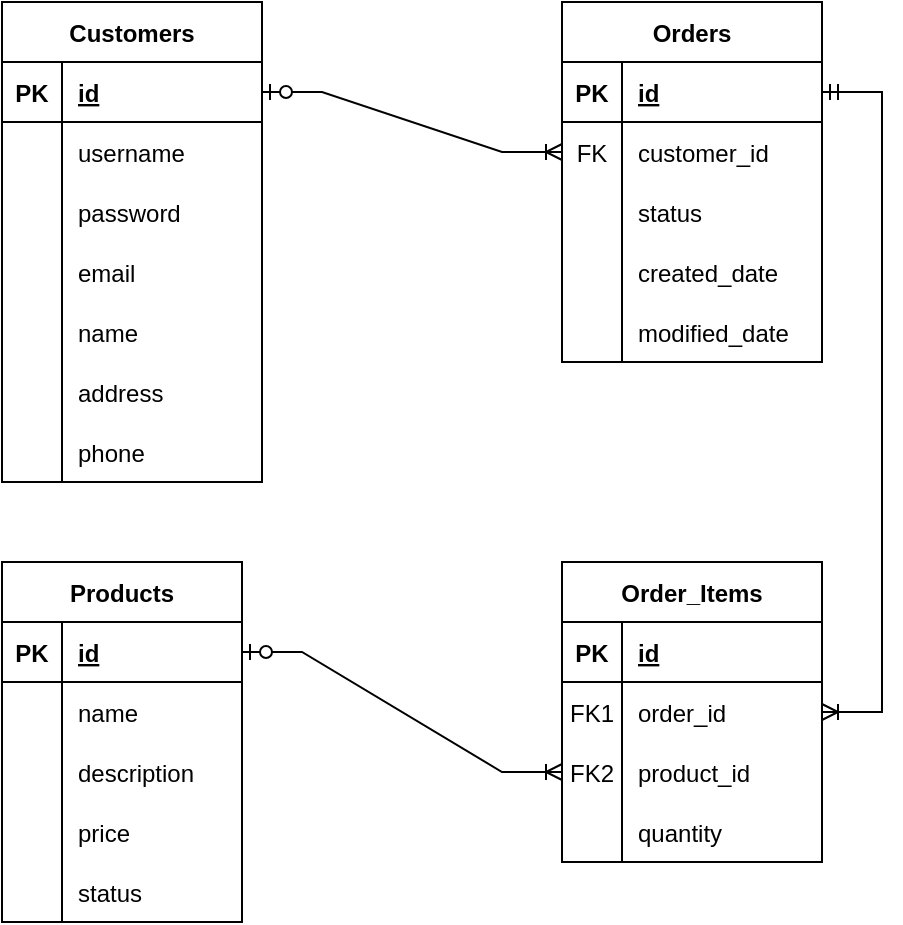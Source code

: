 <mxfile version="17.4.0" type="device"><diagram id="GMaLUOmm1fzaiy34EqMj" name="Page-1"><mxGraphModel dx="1102" dy="574" grid="1" gridSize="10" guides="1" tooltips="1" connect="1" arrows="1" fold="1" page="1" pageScale="1" pageWidth="850" pageHeight="1100" math="0" shadow="0"><root><mxCell id="0"/><mxCell id="1" parent="0"/><mxCell id="ElNSNmWGvuyEbVnyJvGl-27" value="Customers" style="shape=table;startSize=30;container=1;collapsible=1;childLayout=tableLayout;fixedRows=1;rowLines=0;fontStyle=1;align=center;resizeLast=1;" parent="1" vertex="1"><mxGeometry x="157" y="40" width="130" height="240" as="geometry"/></mxCell><mxCell id="ElNSNmWGvuyEbVnyJvGl-28" value="" style="shape=tableRow;horizontal=0;startSize=0;swimlaneHead=0;swimlaneBody=0;fillColor=none;collapsible=0;dropTarget=0;points=[[0,0.5],[1,0.5]];portConstraint=eastwest;top=0;left=0;right=0;bottom=1;" parent="ElNSNmWGvuyEbVnyJvGl-27" vertex="1"><mxGeometry y="30" width="130" height="30" as="geometry"/></mxCell><mxCell id="ElNSNmWGvuyEbVnyJvGl-29" value="PK" style="shape=partialRectangle;connectable=0;fillColor=none;top=0;left=0;bottom=0;right=0;fontStyle=1;overflow=hidden;" parent="ElNSNmWGvuyEbVnyJvGl-28" vertex="1"><mxGeometry width="30" height="30" as="geometry"><mxRectangle width="30" height="30" as="alternateBounds"/></mxGeometry></mxCell><mxCell id="ElNSNmWGvuyEbVnyJvGl-30" value="id" style="shape=partialRectangle;connectable=0;fillColor=none;top=0;left=0;bottom=0;right=0;align=left;spacingLeft=6;fontStyle=5;overflow=hidden;" parent="ElNSNmWGvuyEbVnyJvGl-28" vertex="1"><mxGeometry x="30" width="100" height="30" as="geometry"><mxRectangle width="100" height="30" as="alternateBounds"/></mxGeometry></mxCell><mxCell id="ElNSNmWGvuyEbVnyJvGl-31" value="" style="shape=tableRow;horizontal=0;startSize=0;swimlaneHead=0;swimlaneBody=0;fillColor=none;collapsible=0;dropTarget=0;points=[[0,0.5],[1,0.5]];portConstraint=eastwest;top=0;left=0;right=0;bottom=0;" parent="ElNSNmWGvuyEbVnyJvGl-27" vertex="1"><mxGeometry y="60" width="130" height="30" as="geometry"/></mxCell><mxCell id="ElNSNmWGvuyEbVnyJvGl-32" value="" style="shape=partialRectangle;connectable=0;fillColor=none;top=0;left=0;bottom=0;right=0;editable=1;overflow=hidden;" parent="ElNSNmWGvuyEbVnyJvGl-31" vertex="1"><mxGeometry width="30" height="30" as="geometry"><mxRectangle width="30" height="30" as="alternateBounds"/></mxGeometry></mxCell><mxCell id="ElNSNmWGvuyEbVnyJvGl-33" value="username" style="shape=partialRectangle;connectable=0;fillColor=none;top=0;left=0;bottom=0;right=0;align=left;spacingLeft=6;overflow=hidden;" parent="ElNSNmWGvuyEbVnyJvGl-31" vertex="1"><mxGeometry x="30" width="100" height="30" as="geometry"><mxRectangle width="100" height="30" as="alternateBounds"/></mxGeometry></mxCell><mxCell id="ElNSNmWGvuyEbVnyJvGl-34" value="" style="shape=tableRow;horizontal=0;startSize=0;swimlaneHead=0;swimlaneBody=0;fillColor=none;collapsible=0;dropTarget=0;points=[[0,0.5],[1,0.5]];portConstraint=eastwest;top=0;left=0;right=0;bottom=0;" parent="ElNSNmWGvuyEbVnyJvGl-27" vertex="1"><mxGeometry y="90" width="130" height="30" as="geometry"/></mxCell><mxCell id="ElNSNmWGvuyEbVnyJvGl-35" value="" style="shape=partialRectangle;connectable=0;fillColor=none;top=0;left=0;bottom=0;right=0;editable=1;overflow=hidden;" parent="ElNSNmWGvuyEbVnyJvGl-34" vertex="1"><mxGeometry width="30" height="30" as="geometry"><mxRectangle width="30" height="30" as="alternateBounds"/></mxGeometry></mxCell><mxCell id="ElNSNmWGvuyEbVnyJvGl-36" value="password" style="shape=partialRectangle;connectable=0;fillColor=none;top=0;left=0;bottom=0;right=0;align=left;spacingLeft=6;overflow=hidden;" parent="ElNSNmWGvuyEbVnyJvGl-34" vertex="1"><mxGeometry x="30" width="100" height="30" as="geometry"><mxRectangle width="100" height="30" as="alternateBounds"/></mxGeometry></mxCell><mxCell id="ElNSNmWGvuyEbVnyJvGl-37" value="" style="shape=tableRow;horizontal=0;startSize=0;swimlaneHead=0;swimlaneBody=0;fillColor=none;collapsible=0;dropTarget=0;points=[[0,0.5],[1,0.5]];portConstraint=eastwest;top=0;left=0;right=0;bottom=0;" parent="ElNSNmWGvuyEbVnyJvGl-27" vertex="1"><mxGeometry y="120" width="130" height="30" as="geometry"/></mxCell><mxCell id="ElNSNmWGvuyEbVnyJvGl-38" value="" style="shape=partialRectangle;connectable=0;fillColor=none;top=0;left=0;bottom=0;right=0;editable=1;overflow=hidden;" parent="ElNSNmWGvuyEbVnyJvGl-37" vertex="1"><mxGeometry width="30" height="30" as="geometry"><mxRectangle width="30" height="30" as="alternateBounds"/></mxGeometry></mxCell><mxCell id="ElNSNmWGvuyEbVnyJvGl-39" value="email" style="shape=partialRectangle;connectable=0;fillColor=none;top=0;left=0;bottom=0;right=0;align=left;spacingLeft=6;overflow=hidden;" parent="ElNSNmWGvuyEbVnyJvGl-37" vertex="1"><mxGeometry x="30" width="100" height="30" as="geometry"><mxRectangle width="100" height="30" as="alternateBounds"/></mxGeometry></mxCell><mxCell id="ElNSNmWGvuyEbVnyJvGl-41" value="" style="shape=tableRow;horizontal=0;startSize=0;swimlaneHead=0;swimlaneBody=0;fillColor=none;collapsible=0;dropTarget=0;points=[[0,0.5],[1,0.5]];portConstraint=eastwest;top=0;left=0;right=0;bottom=0;" parent="ElNSNmWGvuyEbVnyJvGl-27" vertex="1"><mxGeometry y="150" width="130" height="30" as="geometry"/></mxCell><mxCell id="ElNSNmWGvuyEbVnyJvGl-42" value="" style="shape=partialRectangle;connectable=0;fillColor=none;top=0;left=0;bottom=0;right=0;editable=1;overflow=hidden;" parent="ElNSNmWGvuyEbVnyJvGl-41" vertex="1"><mxGeometry width="30" height="30" as="geometry"><mxRectangle width="30" height="30" as="alternateBounds"/></mxGeometry></mxCell><mxCell id="ElNSNmWGvuyEbVnyJvGl-43" value="name" style="shape=partialRectangle;connectable=0;fillColor=none;top=0;left=0;bottom=0;right=0;align=left;spacingLeft=6;overflow=hidden;" parent="ElNSNmWGvuyEbVnyJvGl-41" vertex="1"><mxGeometry x="30" width="100" height="30" as="geometry"><mxRectangle width="100" height="30" as="alternateBounds"/></mxGeometry></mxCell><mxCell id="ElNSNmWGvuyEbVnyJvGl-49" style="shape=tableRow;horizontal=0;startSize=0;swimlaneHead=0;swimlaneBody=0;fillColor=none;collapsible=0;dropTarget=0;points=[[0,0.5],[1,0.5]];portConstraint=eastwest;top=0;left=0;right=0;bottom=0;" parent="ElNSNmWGvuyEbVnyJvGl-27" vertex="1"><mxGeometry y="180" width="130" height="30" as="geometry"/></mxCell><mxCell id="ElNSNmWGvuyEbVnyJvGl-50" style="shape=partialRectangle;connectable=0;fillColor=none;top=0;left=0;bottom=0;right=0;editable=1;overflow=hidden;" parent="ElNSNmWGvuyEbVnyJvGl-49" vertex="1"><mxGeometry width="30" height="30" as="geometry"><mxRectangle width="30" height="30" as="alternateBounds"/></mxGeometry></mxCell><mxCell id="ElNSNmWGvuyEbVnyJvGl-51" value="address" style="shape=partialRectangle;connectable=0;fillColor=none;top=0;left=0;bottom=0;right=0;align=left;spacingLeft=6;overflow=hidden;" parent="ElNSNmWGvuyEbVnyJvGl-49" vertex="1"><mxGeometry x="30" width="100" height="30" as="geometry"><mxRectangle width="100" height="30" as="alternateBounds"/></mxGeometry></mxCell><mxCell id="ElNSNmWGvuyEbVnyJvGl-52" style="shape=tableRow;horizontal=0;startSize=0;swimlaneHead=0;swimlaneBody=0;fillColor=none;collapsible=0;dropTarget=0;points=[[0,0.5],[1,0.5]];portConstraint=eastwest;top=0;left=0;right=0;bottom=0;" parent="ElNSNmWGvuyEbVnyJvGl-27" vertex="1"><mxGeometry y="210" width="130" height="30" as="geometry"/></mxCell><mxCell id="ElNSNmWGvuyEbVnyJvGl-53" style="shape=partialRectangle;connectable=0;fillColor=none;top=0;left=0;bottom=0;right=0;editable=1;overflow=hidden;" parent="ElNSNmWGvuyEbVnyJvGl-52" vertex="1"><mxGeometry width="30" height="30" as="geometry"><mxRectangle width="30" height="30" as="alternateBounds"/></mxGeometry></mxCell><mxCell id="ElNSNmWGvuyEbVnyJvGl-54" value="phone" style="shape=partialRectangle;connectable=0;fillColor=none;top=0;left=0;bottom=0;right=0;align=left;spacingLeft=6;overflow=hidden;" parent="ElNSNmWGvuyEbVnyJvGl-52" vertex="1"><mxGeometry x="30" width="100" height="30" as="geometry"><mxRectangle width="100" height="30" as="alternateBounds"/></mxGeometry></mxCell><mxCell id="ElNSNmWGvuyEbVnyJvGl-68" value="Products" style="shape=table;startSize=30;container=1;collapsible=1;childLayout=tableLayout;fixedRows=1;rowLines=0;fontStyle=1;align=center;resizeLast=1;" parent="1" vertex="1"><mxGeometry x="157" y="320" width="120" height="180" as="geometry"/></mxCell><mxCell id="ElNSNmWGvuyEbVnyJvGl-69" value="" style="shape=tableRow;horizontal=0;startSize=0;swimlaneHead=0;swimlaneBody=0;fillColor=none;collapsible=0;dropTarget=0;points=[[0,0.5],[1,0.5]];portConstraint=eastwest;top=0;left=0;right=0;bottom=1;" parent="ElNSNmWGvuyEbVnyJvGl-68" vertex="1"><mxGeometry y="30" width="120" height="30" as="geometry"/></mxCell><mxCell id="ElNSNmWGvuyEbVnyJvGl-70" value="PK" style="shape=partialRectangle;connectable=0;fillColor=none;top=0;left=0;bottom=0;right=0;fontStyle=1;overflow=hidden;" parent="ElNSNmWGvuyEbVnyJvGl-69" vertex="1"><mxGeometry width="30" height="30" as="geometry"><mxRectangle width="30" height="30" as="alternateBounds"/></mxGeometry></mxCell><mxCell id="ElNSNmWGvuyEbVnyJvGl-71" value="id" style="shape=partialRectangle;connectable=0;fillColor=none;top=0;left=0;bottom=0;right=0;align=left;spacingLeft=6;fontStyle=5;overflow=hidden;" parent="ElNSNmWGvuyEbVnyJvGl-69" vertex="1"><mxGeometry x="30" width="90" height="30" as="geometry"><mxRectangle width="90" height="30" as="alternateBounds"/></mxGeometry></mxCell><mxCell id="ElNSNmWGvuyEbVnyJvGl-72" value="" style="shape=tableRow;horizontal=0;startSize=0;swimlaneHead=0;swimlaneBody=0;fillColor=none;collapsible=0;dropTarget=0;points=[[0,0.5],[1,0.5]];portConstraint=eastwest;top=0;left=0;right=0;bottom=0;" parent="ElNSNmWGvuyEbVnyJvGl-68" vertex="1"><mxGeometry y="60" width="120" height="30" as="geometry"/></mxCell><mxCell id="ElNSNmWGvuyEbVnyJvGl-73" value="" style="shape=partialRectangle;connectable=0;fillColor=none;top=0;left=0;bottom=0;right=0;editable=1;overflow=hidden;" parent="ElNSNmWGvuyEbVnyJvGl-72" vertex="1"><mxGeometry width="30" height="30" as="geometry"><mxRectangle width="30" height="30" as="alternateBounds"/></mxGeometry></mxCell><mxCell id="ElNSNmWGvuyEbVnyJvGl-74" value="name" style="shape=partialRectangle;connectable=0;fillColor=none;top=0;left=0;bottom=0;right=0;align=left;spacingLeft=6;overflow=hidden;" parent="ElNSNmWGvuyEbVnyJvGl-72" vertex="1"><mxGeometry x="30" width="90" height="30" as="geometry"><mxRectangle width="90" height="30" as="alternateBounds"/></mxGeometry></mxCell><mxCell id="ElNSNmWGvuyEbVnyJvGl-75" value="" style="shape=tableRow;horizontal=0;startSize=0;swimlaneHead=0;swimlaneBody=0;fillColor=none;collapsible=0;dropTarget=0;points=[[0,0.5],[1,0.5]];portConstraint=eastwest;top=0;left=0;right=0;bottom=0;" parent="ElNSNmWGvuyEbVnyJvGl-68" vertex="1"><mxGeometry y="90" width="120" height="30" as="geometry"/></mxCell><mxCell id="ElNSNmWGvuyEbVnyJvGl-76" value="" style="shape=partialRectangle;connectable=0;fillColor=none;top=0;left=0;bottom=0;right=0;editable=1;overflow=hidden;" parent="ElNSNmWGvuyEbVnyJvGl-75" vertex="1"><mxGeometry width="30" height="30" as="geometry"><mxRectangle width="30" height="30" as="alternateBounds"/></mxGeometry></mxCell><mxCell id="ElNSNmWGvuyEbVnyJvGl-77" value="description" style="shape=partialRectangle;connectable=0;fillColor=none;top=0;left=0;bottom=0;right=0;align=left;spacingLeft=6;overflow=hidden;" parent="ElNSNmWGvuyEbVnyJvGl-75" vertex="1"><mxGeometry x="30" width="90" height="30" as="geometry"><mxRectangle width="90" height="30" as="alternateBounds"/></mxGeometry></mxCell><mxCell id="ElNSNmWGvuyEbVnyJvGl-78" value="" style="shape=tableRow;horizontal=0;startSize=0;swimlaneHead=0;swimlaneBody=0;fillColor=none;collapsible=0;dropTarget=0;points=[[0,0.5],[1,0.5]];portConstraint=eastwest;top=0;left=0;right=0;bottom=0;" parent="ElNSNmWGvuyEbVnyJvGl-68" vertex="1"><mxGeometry y="120" width="120" height="30" as="geometry"/></mxCell><mxCell id="ElNSNmWGvuyEbVnyJvGl-79" value="" style="shape=partialRectangle;connectable=0;fillColor=none;top=0;left=0;bottom=0;right=0;editable=1;overflow=hidden;" parent="ElNSNmWGvuyEbVnyJvGl-78" vertex="1"><mxGeometry width="30" height="30" as="geometry"><mxRectangle width="30" height="30" as="alternateBounds"/></mxGeometry></mxCell><mxCell id="ElNSNmWGvuyEbVnyJvGl-80" value="price" style="shape=partialRectangle;connectable=0;fillColor=none;top=0;left=0;bottom=0;right=0;align=left;spacingLeft=6;overflow=hidden;" parent="ElNSNmWGvuyEbVnyJvGl-78" vertex="1"><mxGeometry x="30" width="90" height="30" as="geometry"><mxRectangle width="90" height="30" as="alternateBounds"/></mxGeometry></mxCell><mxCell id="ElNSNmWGvuyEbVnyJvGl-81" style="shape=tableRow;horizontal=0;startSize=0;swimlaneHead=0;swimlaneBody=0;fillColor=none;collapsible=0;dropTarget=0;points=[[0,0.5],[1,0.5]];portConstraint=eastwest;top=0;left=0;right=0;bottom=0;" parent="ElNSNmWGvuyEbVnyJvGl-68" vertex="1"><mxGeometry y="150" width="120" height="30" as="geometry"/></mxCell><mxCell id="ElNSNmWGvuyEbVnyJvGl-82" style="shape=partialRectangle;connectable=0;fillColor=none;top=0;left=0;bottom=0;right=0;editable=1;overflow=hidden;" parent="ElNSNmWGvuyEbVnyJvGl-81" vertex="1"><mxGeometry width="30" height="30" as="geometry"><mxRectangle width="30" height="30" as="alternateBounds"/></mxGeometry></mxCell><mxCell id="ElNSNmWGvuyEbVnyJvGl-83" value="status" style="shape=partialRectangle;connectable=0;fillColor=none;top=0;left=0;bottom=0;right=0;align=left;spacingLeft=6;overflow=hidden;" parent="ElNSNmWGvuyEbVnyJvGl-81" vertex="1"><mxGeometry x="30" width="90" height="30" as="geometry"><mxRectangle width="90" height="30" as="alternateBounds"/></mxGeometry></mxCell><mxCell id="ElNSNmWGvuyEbVnyJvGl-97" value="Orders" style="shape=table;startSize=30;container=1;collapsible=1;childLayout=tableLayout;fixedRows=1;rowLines=0;fontStyle=1;align=center;resizeLast=1;" parent="1" vertex="1"><mxGeometry x="437" y="40" width="130" height="180" as="geometry"/></mxCell><mxCell id="ElNSNmWGvuyEbVnyJvGl-98" value="" style="shape=tableRow;horizontal=0;startSize=0;swimlaneHead=0;swimlaneBody=0;fillColor=none;collapsible=0;dropTarget=0;points=[[0,0.5],[1,0.5]];portConstraint=eastwest;top=0;left=0;right=0;bottom=1;" parent="ElNSNmWGvuyEbVnyJvGl-97" vertex="1"><mxGeometry y="30" width="130" height="30" as="geometry"/></mxCell><mxCell id="ElNSNmWGvuyEbVnyJvGl-99" value="PK" style="shape=partialRectangle;connectable=0;fillColor=none;top=0;left=0;bottom=0;right=0;fontStyle=1;overflow=hidden;" parent="ElNSNmWGvuyEbVnyJvGl-98" vertex="1"><mxGeometry width="30" height="30" as="geometry"><mxRectangle width="30" height="30" as="alternateBounds"/></mxGeometry></mxCell><mxCell id="ElNSNmWGvuyEbVnyJvGl-100" value="id" style="shape=partialRectangle;connectable=0;fillColor=none;top=0;left=0;bottom=0;right=0;align=left;spacingLeft=6;fontStyle=5;overflow=hidden;" parent="ElNSNmWGvuyEbVnyJvGl-98" vertex="1"><mxGeometry x="30" width="100" height="30" as="geometry"><mxRectangle width="100" height="30" as="alternateBounds"/></mxGeometry></mxCell><mxCell id="ElNSNmWGvuyEbVnyJvGl-101" value="" style="shape=tableRow;horizontal=0;startSize=0;swimlaneHead=0;swimlaneBody=0;fillColor=none;collapsible=0;dropTarget=0;points=[[0,0.5],[1,0.5]];portConstraint=eastwest;top=0;left=0;right=0;bottom=0;" parent="ElNSNmWGvuyEbVnyJvGl-97" vertex="1"><mxGeometry y="60" width="130" height="30" as="geometry"/></mxCell><mxCell id="ElNSNmWGvuyEbVnyJvGl-102" value="FK" style="shape=partialRectangle;connectable=0;fillColor=none;top=0;left=0;bottom=0;right=0;editable=1;overflow=hidden;" parent="ElNSNmWGvuyEbVnyJvGl-101" vertex="1"><mxGeometry width="30" height="30" as="geometry"><mxRectangle width="30" height="30" as="alternateBounds"/></mxGeometry></mxCell><mxCell id="ElNSNmWGvuyEbVnyJvGl-103" value="customer_id" style="shape=partialRectangle;connectable=0;fillColor=none;top=0;left=0;bottom=0;right=0;align=left;spacingLeft=6;overflow=hidden;" parent="ElNSNmWGvuyEbVnyJvGl-101" vertex="1"><mxGeometry x="30" width="100" height="30" as="geometry"><mxRectangle width="100" height="30" as="alternateBounds"/></mxGeometry></mxCell><mxCell id="ElNSNmWGvuyEbVnyJvGl-110" style="shape=tableRow;horizontal=0;startSize=0;swimlaneHead=0;swimlaneBody=0;fillColor=none;collapsible=0;dropTarget=0;points=[[0,0.5],[1,0.5]];portConstraint=eastwest;top=0;left=0;right=0;bottom=0;" parent="ElNSNmWGvuyEbVnyJvGl-97" vertex="1"><mxGeometry y="90" width="130" height="30" as="geometry"/></mxCell><mxCell id="ElNSNmWGvuyEbVnyJvGl-111" style="shape=partialRectangle;connectable=0;fillColor=none;top=0;left=0;bottom=0;right=0;editable=1;overflow=hidden;" parent="ElNSNmWGvuyEbVnyJvGl-110" vertex="1"><mxGeometry width="30" height="30" as="geometry"><mxRectangle width="30" height="30" as="alternateBounds"/></mxGeometry></mxCell><mxCell id="ElNSNmWGvuyEbVnyJvGl-112" value="status" style="shape=partialRectangle;connectable=0;fillColor=none;top=0;left=0;bottom=0;right=0;align=left;spacingLeft=6;overflow=hidden;" parent="ElNSNmWGvuyEbVnyJvGl-110" vertex="1"><mxGeometry x="30" width="100" height="30" as="geometry"><mxRectangle width="100" height="30" as="alternateBounds"/></mxGeometry></mxCell><mxCell id="ElNSNmWGvuyEbVnyJvGl-104" value="" style="shape=tableRow;horizontal=0;startSize=0;swimlaneHead=0;swimlaneBody=0;fillColor=none;collapsible=0;dropTarget=0;points=[[0,0.5],[1,0.5]];portConstraint=eastwest;top=0;left=0;right=0;bottom=0;" parent="ElNSNmWGvuyEbVnyJvGl-97" vertex="1"><mxGeometry y="120" width="130" height="30" as="geometry"/></mxCell><mxCell id="ElNSNmWGvuyEbVnyJvGl-105" value="" style="shape=partialRectangle;connectable=0;fillColor=none;top=0;left=0;bottom=0;right=0;editable=1;overflow=hidden;" parent="ElNSNmWGvuyEbVnyJvGl-104" vertex="1"><mxGeometry width="30" height="30" as="geometry"><mxRectangle width="30" height="30" as="alternateBounds"/></mxGeometry></mxCell><mxCell id="ElNSNmWGvuyEbVnyJvGl-106" value="created_date" style="shape=partialRectangle;connectable=0;fillColor=none;top=0;left=0;bottom=0;right=0;align=left;spacingLeft=6;overflow=hidden;" parent="ElNSNmWGvuyEbVnyJvGl-104" vertex="1"><mxGeometry x="30" width="100" height="30" as="geometry"><mxRectangle width="100" height="30" as="alternateBounds"/></mxGeometry></mxCell><mxCell id="ElNSNmWGvuyEbVnyJvGl-107" value="" style="shape=tableRow;horizontal=0;startSize=0;swimlaneHead=0;swimlaneBody=0;fillColor=none;collapsible=0;dropTarget=0;points=[[0,0.5],[1,0.5]];portConstraint=eastwest;top=0;left=0;right=0;bottom=0;" parent="ElNSNmWGvuyEbVnyJvGl-97" vertex="1"><mxGeometry y="150" width="130" height="30" as="geometry"/></mxCell><mxCell id="ElNSNmWGvuyEbVnyJvGl-108" value="" style="shape=partialRectangle;connectable=0;fillColor=none;top=0;left=0;bottom=0;right=0;editable=1;overflow=hidden;" parent="ElNSNmWGvuyEbVnyJvGl-107" vertex="1"><mxGeometry width="30" height="30" as="geometry"><mxRectangle width="30" height="30" as="alternateBounds"/></mxGeometry></mxCell><mxCell id="ElNSNmWGvuyEbVnyJvGl-109" value="modified_date" style="shape=partialRectangle;connectable=0;fillColor=none;top=0;left=0;bottom=0;right=0;align=left;spacingLeft=6;overflow=hidden;" parent="ElNSNmWGvuyEbVnyJvGl-107" vertex="1"><mxGeometry x="30" width="100" height="30" as="geometry"><mxRectangle width="100" height="30" as="alternateBounds"/></mxGeometry></mxCell><mxCell id="ElNSNmWGvuyEbVnyJvGl-113" value="Order_Items" style="shape=table;startSize=30;container=1;collapsible=1;childLayout=tableLayout;fixedRows=1;rowLines=0;fontStyle=1;align=center;resizeLast=1;" parent="1" vertex="1"><mxGeometry x="437" y="320" width="130" height="150" as="geometry"/></mxCell><mxCell id="ElNSNmWGvuyEbVnyJvGl-114" value="" style="shape=tableRow;horizontal=0;startSize=0;swimlaneHead=0;swimlaneBody=0;fillColor=none;collapsible=0;dropTarget=0;points=[[0,0.5],[1,0.5]];portConstraint=eastwest;top=0;left=0;right=0;bottom=1;" parent="ElNSNmWGvuyEbVnyJvGl-113" vertex="1"><mxGeometry y="30" width="130" height="30" as="geometry"/></mxCell><mxCell id="ElNSNmWGvuyEbVnyJvGl-115" value="PK" style="shape=partialRectangle;connectable=0;fillColor=none;top=0;left=0;bottom=0;right=0;fontStyle=1;overflow=hidden;" parent="ElNSNmWGvuyEbVnyJvGl-114" vertex="1"><mxGeometry width="30" height="30" as="geometry"><mxRectangle width="30" height="30" as="alternateBounds"/></mxGeometry></mxCell><mxCell id="ElNSNmWGvuyEbVnyJvGl-116" value="id" style="shape=partialRectangle;connectable=0;fillColor=none;top=0;left=0;bottom=0;right=0;align=left;spacingLeft=6;fontStyle=5;overflow=hidden;" parent="ElNSNmWGvuyEbVnyJvGl-114" vertex="1"><mxGeometry x="30" width="100" height="30" as="geometry"><mxRectangle width="100" height="30" as="alternateBounds"/></mxGeometry></mxCell><mxCell id="ElNSNmWGvuyEbVnyJvGl-117" value="" style="shape=tableRow;horizontal=0;startSize=0;swimlaneHead=0;swimlaneBody=0;fillColor=none;collapsible=0;dropTarget=0;points=[[0,0.5],[1,0.5]];portConstraint=eastwest;top=0;left=0;right=0;bottom=0;" parent="ElNSNmWGvuyEbVnyJvGl-113" vertex="1"><mxGeometry y="60" width="130" height="30" as="geometry"/></mxCell><mxCell id="ElNSNmWGvuyEbVnyJvGl-118" value="FK1" style="shape=partialRectangle;connectable=0;fillColor=none;top=0;left=0;bottom=0;right=0;editable=1;overflow=hidden;" parent="ElNSNmWGvuyEbVnyJvGl-117" vertex="1"><mxGeometry width="30" height="30" as="geometry"><mxRectangle width="30" height="30" as="alternateBounds"/></mxGeometry></mxCell><mxCell id="ElNSNmWGvuyEbVnyJvGl-119" value="order_id" style="shape=partialRectangle;connectable=0;fillColor=none;top=0;left=0;bottom=0;right=0;align=left;spacingLeft=6;overflow=hidden;" parent="ElNSNmWGvuyEbVnyJvGl-117" vertex="1"><mxGeometry x="30" width="100" height="30" as="geometry"><mxRectangle width="100" height="30" as="alternateBounds"/></mxGeometry></mxCell><mxCell id="ElNSNmWGvuyEbVnyJvGl-120" value="" style="shape=tableRow;horizontal=0;startSize=0;swimlaneHead=0;swimlaneBody=0;fillColor=none;collapsible=0;dropTarget=0;points=[[0,0.5],[1,0.5]];portConstraint=eastwest;top=0;left=0;right=0;bottom=0;" parent="ElNSNmWGvuyEbVnyJvGl-113" vertex="1"><mxGeometry y="90" width="130" height="30" as="geometry"/></mxCell><mxCell id="ElNSNmWGvuyEbVnyJvGl-121" value="FK2" style="shape=partialRectangle;connectable=0;fillColor=none;top=0;left=0;bottom=0;right=0;editable=1;overflow=hidden;" parent="ElNSNmWGvuyEbVnyJvGl-120" vertex="1"><mxGeometry width="30" height="30" as="geometry"><mxRectangle width="30" height="30" as="alternateBounds"/></mxGeometry></mxCell><mxCell id="ElNSNmWGvuyEbVnyJvGl-122" value="product_id" style="shape=partialRectangle;connectable=0;fillColor=none;top=0;left=0;bottom=0;right=0;align=left;spacingLeft=6;overflow=hidden;" parent="ElNSNmWGvuyEbVnyJvGl-120" vertex="1"><mxGeometry x="30" width="100" height="30" as="geometry"><mxRectangle width="100" height="30" as="alternateBounds"/></mxGeometry></mxCell><mxCell id="ElNSNmWGvuyEbVnyJvGl-123" value="" style="shape=tableRow;horizontal=0;startSize=0;swimlaneHead=0;swimlaneBody=0;fillColor=none;collapsible=0;dropTarget=0;points=[[0,0.5],[1,0.5]];portConstraint=eastwest;top=0;left=0;right=0;bottom=0;" parent="ElNSNmWGvuyEbVnyJvGl-113" vertex="1"><mxGeometry y="120" width="130" height="30" as="geometry"/></mxCell><mxCell id="ElNSNmWGvuyEbVnyJvGl-124" value="" style="shape=partialRectangle;connectable=0;fillColor=none;top=0;left=0;bottom=0;right=0;editable=1;overflow=hidden;" parent="ElNSNmWGvuyEbVnyJvGl-123" vertex="1"><mxGeometry width="30" height="30" as="geometry"><mxRectangle width="30" height="30" as="alternateBounds"/></mxGeometry></mxCell><mxCell id="ElNSNmWGvuyEbVnyJvGl-125" value="quantity" style="shape=partialRectangle;connectable=0;fillColor=none;top=0;left=0;bottom=0;right=0;align=left;spacingLeft=6;overflow=hidden;" parent="ElNSNmWGvuyEbVnyJvGl-123" vertex="1"><mxGeometry x="30" width="100" height="30" as="geometry"><mxRectangle width="100" height="30" as="alternateBounds"/></mxGeometry></mxCell><mxCell id="ElNSNmWGvuyEbVnyJvGl-129" value="" style="edgeStyle=entityRelationEdgeStyle;fontSize=12;html=1;endArrow=ERoneToMany;startArrow=ERzeroToOne;rounded=0;" parent="1" source="ElNSNmWGvuyEbVnyJvGl-28" target="ElNSNmWGvuyEbVnyJvGl-101" edge="1"><mxGeometry width="100" height="100" relative="1" as="geometry"><mxPoint x="337" y="210" as="sourcePoint"/><mxPoint x="427" y="120" as="targetPoint"/></mxGeometry></mxCell><mxCell id="ElNSNmWGvuyEbVnyJvGl-130" value="" style="edgeStyle=entityRelationEdgeStyle;fontSize=12;html=1;endArrow=ERoneToMany;startArrow=ERmandOne;rounded=0;" parent="1" source="ElNSNmWGvuyEbVnyJvGl-98" target="ElNSNmWGvuyEbVnyJvGl-117" edge="1"><mxGeometry width="100" height="100" relative="1" as="geometry"><mxPoint x="768" y="90" as="sourcePoint"/><mxPoint x="740" y="355" as="targetPoint"/></mxGeometry></mxCell><mxCell id="ElNSNmWGvuyEbVnyJvGl-133" value="" style="edgeStyle=entityRelationEdgeStyle;fontSize=12;html=1;endArrow=ERoneToMany;startArrow=ERzeroToOne;rounded=0;" parent="1" source="ElNSNmWGvuyEbVnyJvGl-69" target="ElNSNmWGvuyEbVnyJvGl-120" edge="1"><mxGeometry width="100" height="100" relative="1" as="geometry"><mxPoint x="277" y="370" as="sourcePoint"/><mxPoint x="430" y="430" as="targetPoint"/></mxGeometry></mxCell></root></mxGraphModel></diagram></mxfile>